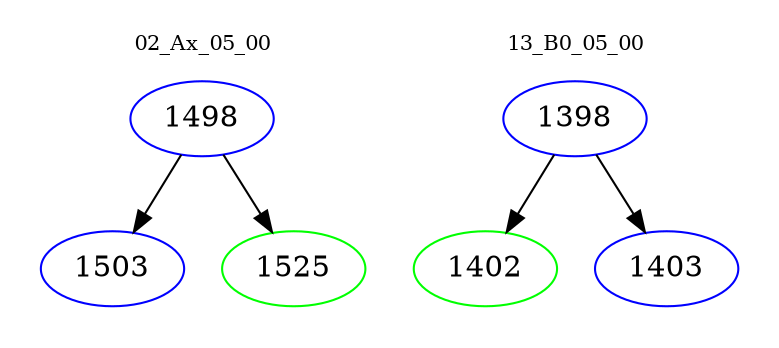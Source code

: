 digraph{
subgraph cluster_0 {
color = white
label = "02_Ax_05_00";
fontsize=10;
T0_1498 [label="1498", color="blue"]
T0_1498 -> T0_1503 [color="black"]
T0_1503 [label="1503", color="blue"]
T0_1498 -> T0_1525 [color="black"]
T0_1525 [label="1525", color="green"]
}
subgraph cluster_1 {
color = white
label = "13_B0_05_00";
fontsize=10;
T1_1398 [label="1398", color="blue"]
T1_1398 -> T1_1402 [color="black"]
T1_1402 [label="1402", color="green"]
T1_1398 -> T1_1403 [color="black"]
T1_1403 [label="1403", color="blue"]
}
}
